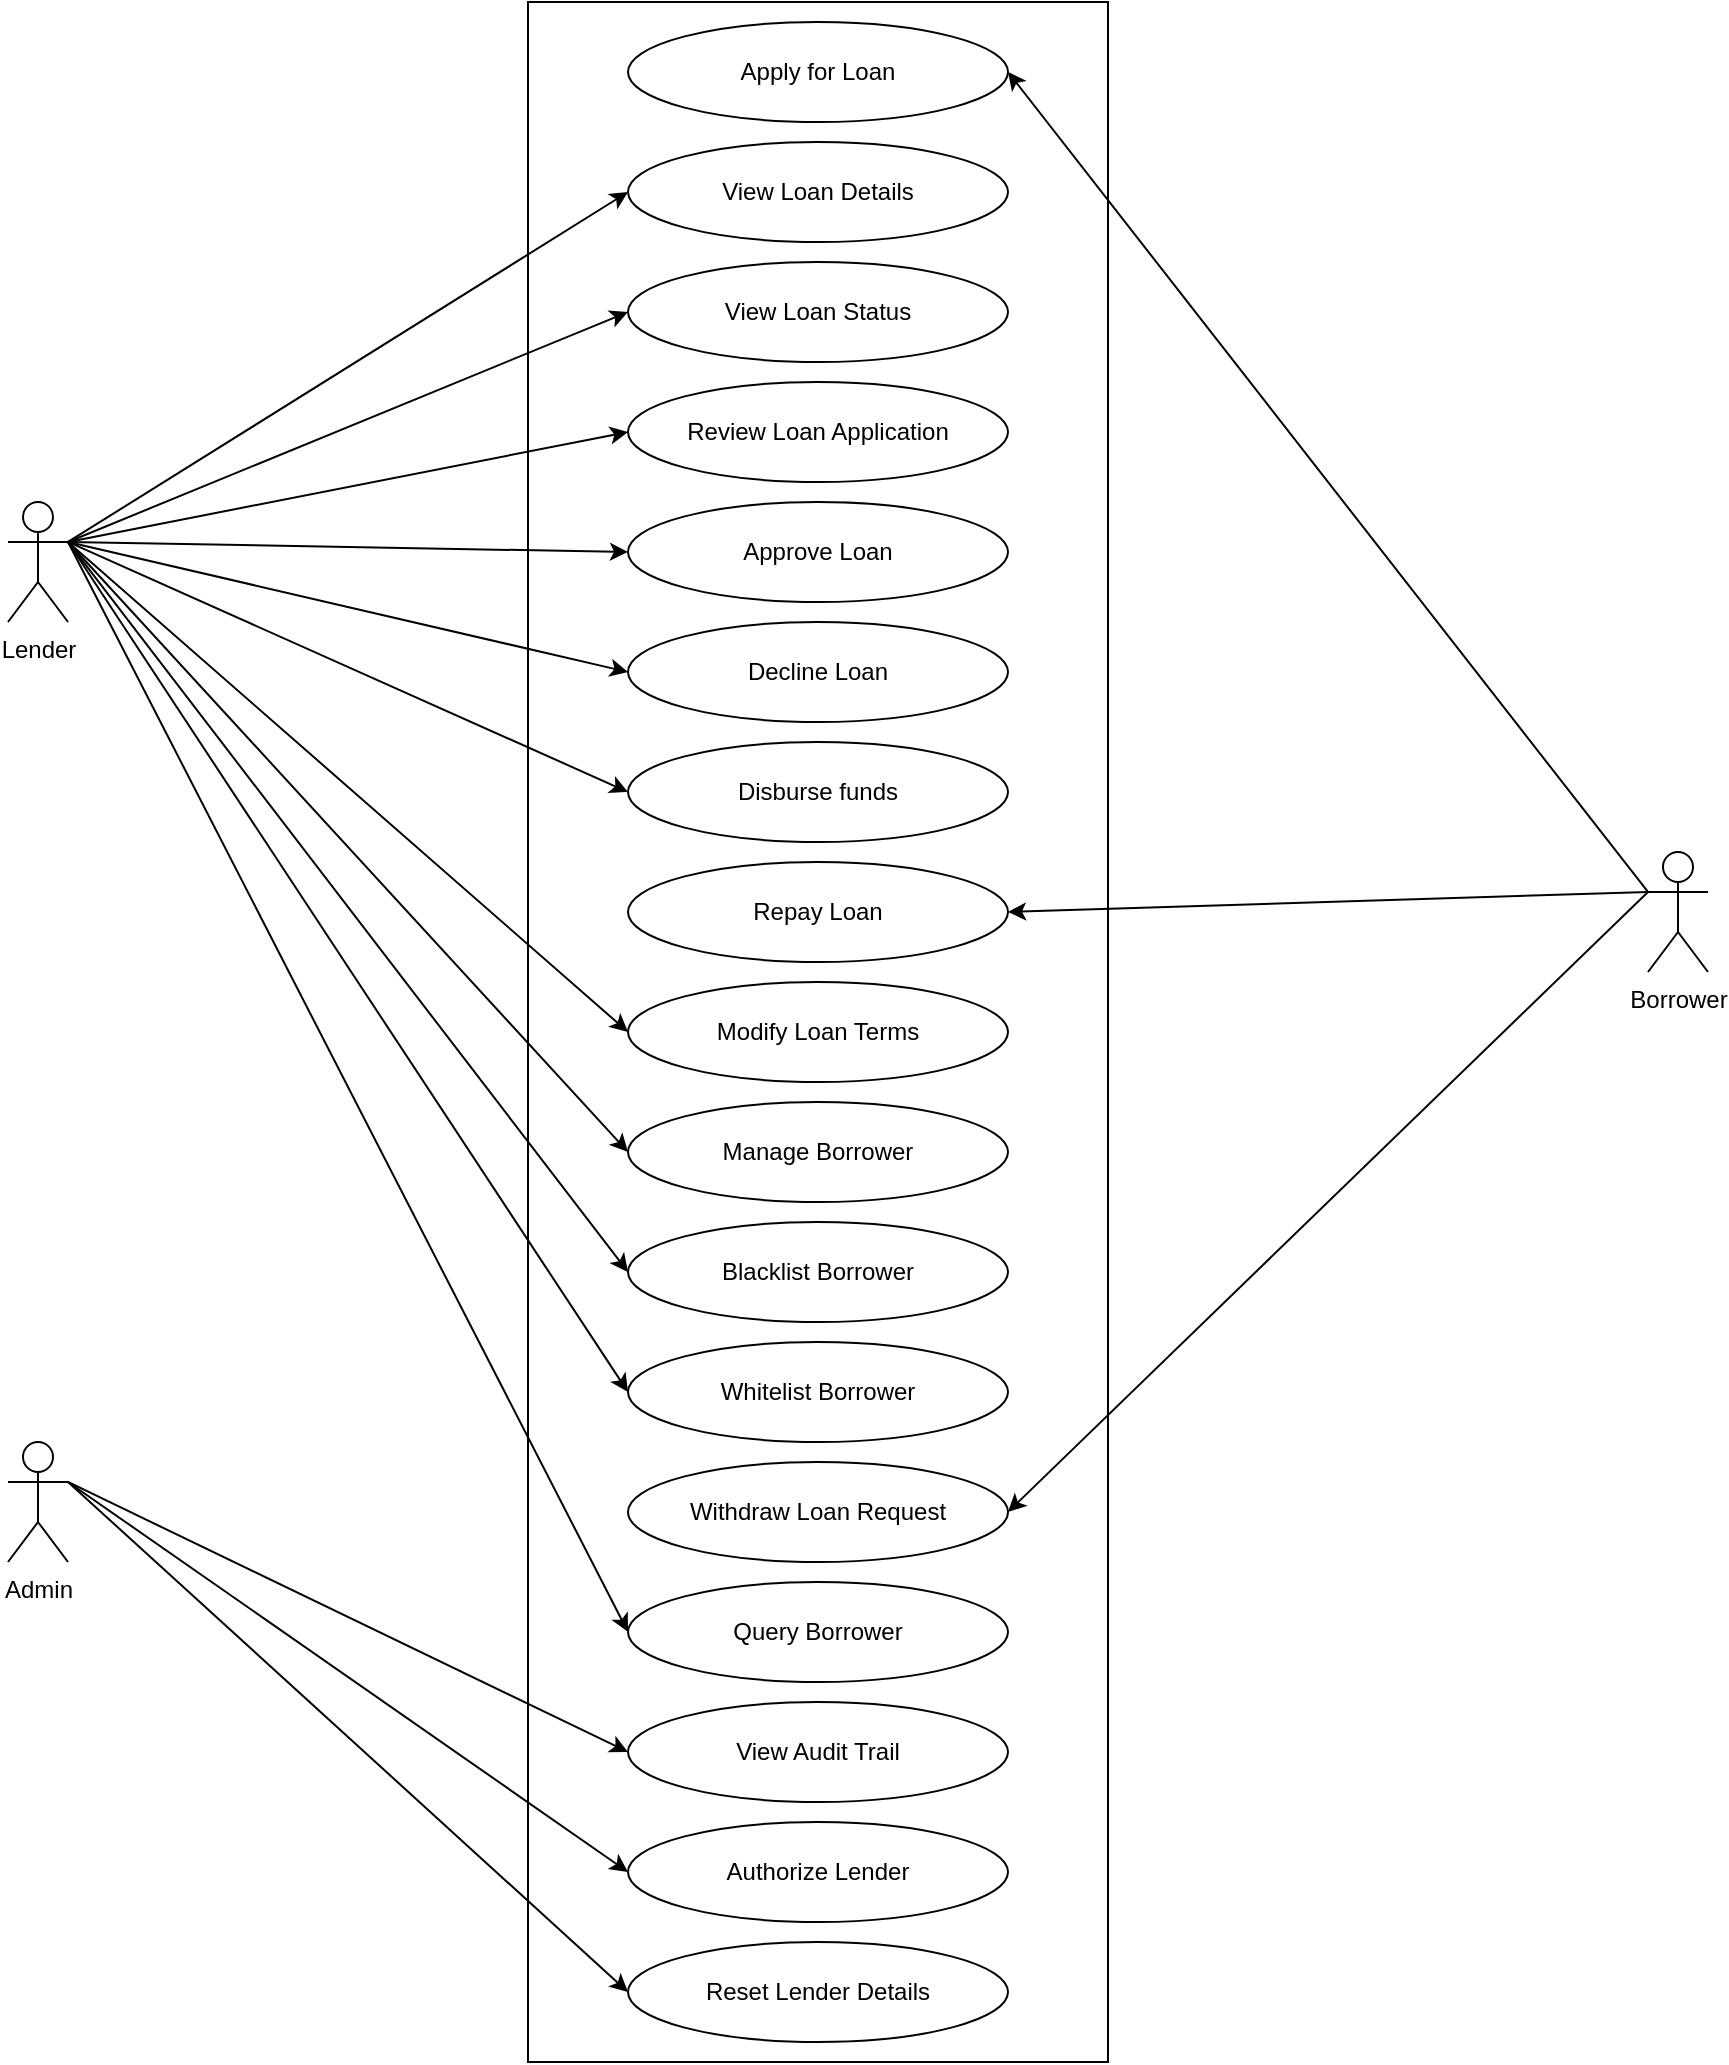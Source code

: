 <mxfile version="22.0.6" type="github">
  <diagram name="Page-1" id="sgzC3Tbx52lh_6FXgbBw">
    <mxGraphModel dx="1930" dy="2839" grid="1" gridSize="10" guides="1" tooltips="1" connect="1" arrows="1" fold="1" page="1" pageScale="1" pageWidth="827" pageHeight="1169" math="0" shadow="0">
      <root>
        <mxCell id="0" />
        <mxCell id="1" parent="0" />
        <mxCell id="mq5mz9TE0Zo7DnpaqcWK-1" value="Admin" style="shape=umlActor;verticalLabelPosition=bottom;verticalAlign=top;html=1;outlineConnect=0;" vertex="1" parent="1">
          <mxGeometry x="20" y="670" width="30" height="60" as="geometry" />
        </mxCell>
        <mxCell id="mq5mz9TE0Zo7DnpaqcWK-2" value="Lender" style="shape=umlActor;verticalLabelPosition=bottom;verticalAlign=top;html=1;outlineConnect=0;" vertex="1" parent="1">
          <mxGeometry x="20" y="200" width="30" height="60" as="geometry" />
        </mxCell>
        <mxCell id="mq5mz9TE0Zo7DnpaqcWK-3" value="Borrower" style="shape=umlActor;verticalLabelPosition=bottom;verticalAlign=top;html=1;outlineConnect=0;" vertex="1" parent="1">
          <mxGeometry x="840" y="375" width="30" height="60" as="geometry" />
        </mxCell>
        <mxCell id="mq5mz9TE0Zo7DnpaqcWK-12" value="" style="rounded=0;whiteSpace=wrap;html=1;" vertex="1" parent="1">
          <mxGeometry x="280" y="-50" width="290" height="1030" as="geometry" />
        </mxCell>
        <mxCell id="mq5mz9TE0Zo7DnpaqcWK-13" value="Review Loan Application" style="ellipse;whiteSpace=wrap;html=1;" vertex="1" parent="1">
          <mxGeometry x="330" y="140" width="190" height="50" as="geometry" />
        </mxCell>
        <mxCell id="mq5mz9TE0Zo7DnpaqcWK-14" value="Approve Loan" style="ellipse;whiteSpace=wrap;html=1;" vertex="1" parent="1">
          <mxGeometry x="330" y="200" width="190" height="50" as="geometry" />
        </mxCell>
        <mxCell id="mq5mz9TE0Zo7DnpaqcWK-15" value="Decline Loan" style="ellipse;whiteSpace=wrap;html=1;" vertex="1" parent="1">
          <mxGeometry x="330" y="260" width="190" height="50" as="geometry" />
        </mxCell>
        <mxCell id="mq5mz9TE0Zo7DnpaqcWK-16" value="Disburse funds" style="ellipse;whiteSpace=wrap;html=1;" vertex="1" parent="1">
          <mxGeometry x="330" y="320" width="190" height="50" as="geometry" />
        </mxCell>
        <mxCell id="mq5mz9TE0Zo7DnpaqcWK-17" value="Repay Loan" style="ellipse;whiteSpace=wrap;html=1;" vertex="1" parent="1">
          <mxGeometry x="330" y="380" width="190" height="50" as="geometry" />
        </mxCell>
        <mxCell id="mq5mz9TE0Zo7DnpaqcWK-18" value="Modify Loan Terms" style="ellipse;whiteSpace=wrap;html=1;" vertex="1" parent="1">
          <mxGeometry x="330" y="440" width="190" height="50" as="geometry" />
        </mxCell>
        <mxCell id="mq5mz9TE0Zo7DnpaqcWK-19" value="Manage Borrower" style="ellipse;whiteSpace=wrap;html=1;" vertex="1" parent="1">
          <mxGeometry x="330" y="500" width="190" height="50" as="geometry" />
        </mxCell>
        <mxCell id="mq5mz9TE0Zo7DnpaqcWK-20" value="Blacklist Borrower" style="ellipse;whiteSpace=wrap;html=1;" vertex="1" parent="1">
          <mxGeometry x="330" y="560" width="190" height="50" as="geometry" />
        </mxCell>
        <mxCell id="mq5mz9TE0Zo7DnpaqcWK-21" value="View Audit Trail" style="ellipse;whiteSpace=wrap;html=1;" vertex="1" parent="1">
          <mxGeometry x="330" y="800" width="190" height="50" as="geometry" />
        </mxCell>
        <mxCell id="mq5mz9TE0Zo7DnpaqcWK-22" value="View Loan Status" style="ellipse;whiteSpace=wrap;html=1;" vertex="1" parent="1">
          <mxGeometry x="330" y="80" width="190" height="50" as="geometry" />
        </mxCell>
        <mxCell id="mq5mz9TE0Zo7DnpaqcWK-23" value="View Loan Details" style="ellipse;whiteSpace=wrap;html=1;" vertex="1" parent="1">
          <mxGeometry x="330" y="20" width="190" height="50" as="geometry" />
        </mxCell>
        <mxCell id="mq5mz9TE0Zo7DnpaqcWK-24" value="Query Borrower" style="ellipse;whiteSpace=wrap;html=1;" vertex="1" parent="1">
          <mxGeometry x="330" y="740" width="190" height="50" as="geometry" />
        </mxCell>
        <mxCell id="mq5mz9TE0Zo7DnpaqcWK-25" value="Apply for Loan" style="ellipse;whiteSpace=wrap;html=1;" vertex="1" parent="1">
          <mxGeometry x="330" y="-40" width="190" height="50" as="geometry" />
        </mxCell>
        <mxCell id="mq5mz9TE0Zo7DnpaqcWK-27" value="Withdraw Loan Request" style="ellipse;whiteSpace=wrap;html=1;" vertex="1" parent="1">
          <mxGeometry x="330" y="680" width="190" height="50" as="geometry" />
        </mxCell>
        <mxCell id="mq5mz9TE0Zo7DnpaqcWK-28" value="Whitelist Borrower" style="ellipse;whiteSpace=wrap;html=1;" vertex="1" parent="1">
          <mxGeometry x="330" y="620" width="190" height="50" as="geometry" />
        </mxCell>
        <mxCell id="mq5mz9TE0Zo7DnpaqcWK-29" value="Authorize Lender" style="ellipse;whiteSpace=wrap;html=1;" vertex="1" parent="1">
          <mxGeometry x="330" y="860" width="190" height="50" as="geometry" />
        </mxCell>
        <mxCell id="mq5mz9TE0Zo7DnpaqcWK-30" value="Reset Lender Details" style="ellipse;whiteSpace=wrap;html=1;" vertex="1" parent="1">
          <mxGeometry x="330" y="920" width="190" height="50" as="geometry" />
        </mxCell>
        <mxCell id="mq5mz9TE0Zo7DnpaqcWK-35" value="" style="endArrow=classic;html=1;rounded=0;entryX=1;entryY=0.5;entryDx=0;entryDy=0;exitX=0;exitY=0.333;exitDx=0;exitDy=0;exitPerimeter=0;" edge="1" parent="1" source="mq5mz9TE0Zo7DnpaqcWK-3" target="mq5mz9TE0Zo7DnpaqcWK-25">
          <mxGeometry width="50" height="50" relative="1" as="geometry">
            <mxPoint x="700" y="200" as="sourcePoint" />
            <mxPoint x="750" y="150" as="targetPoint" />
          </mxGeometry>
        </mxCell>
        <mxCell id="mq5mz9TE0Zo7DnpaqcWK-36" value="" style="endArrow=classic;html=1;rounded=0;exitX=1;exitY=0.333;exitDx=0;exitDy=0;exitPerimeter=0;entryX=0;entryY=0.5;entryDx=0;entryDy=0;" edge="1" parent="1" source="mq5mz9TE0Zo7DnpaqcWK-2" target="mq5mz9TE0Zo7DnpaqcWK-23">
          <mxGeometry width="50" height="50" relative="1" as="geometry">
            <mxPoint x="100" y="210" as="sourcePoint" />
            <mxPoint x="150" y="160" as="targetPoint" />
          </mxGeometry>
        </mxCell>
        <mxCell id="mq5mz9TE0Zo7DnpaqcWK-37" value="" style="endArrow=classic;html=1;rounded=0;exitX=1;exitY=0.333;exitDx=0;exitDy=0;exitPerimeter=0;entryX=0;entryY=0.5;entryDx=0;entryDy=0;" edge="1" parent="1" source="mq5mz9TE0Zo7DnpaqcWK-2" target="mq5mz9TE0Zo7DnpaqcWK-22">
          <mxGeometry width="50" height="50" relative="1" as="geometry">
            <mxPoint x="100" y="310" as="sourcePoint" />
            <mxPoint x="150" y="260" as="targetPoint" />
          </mxGeometry>
        </mxCell>
        <mxCell id="mq5mz9TE0Zo7DnpaqcWK-38" value="" style="endArrow=classic;html=1;rounded=0;entryX=0;entryY=0.5;entryDx=0;entryDy=0;" edge="1" parent="1" target="mq5mz9TE0Zo7DnpaqcWK-13">
          <mxGeometry width="50" height="50" relative="1" as="geometry">
            <mxPoint x="50" y="220" as="sourcePoint" />
            <mxPoint x="170" y="290" as="targetPoint" />
          </mxGeometry>
        </mxCell>
        <mxCell id="mq5mz9TE0Zo7DnpaqcWK-39" value="" style="endArrow=classic;html=1;rounded=0;exitX=1;exitY=0.333;exitDx=0;exitDy=0;exitPerimeter=0;entryX=0;entryY=0.5;entryDx=0;entryDy=0;" edge="1" parent="1" source="mq5mz9TE0Zo7DnpaqcWK-2" target="mq5mz9TE0Zo7DnpaqcWK-14">
          <mxGeometry width="50" height="50" relative="1" as="geometry">
            <mxPoint x="30" y="400" as="sourcePoint" />
            <mxPoint x="80" y="350" as="targetPoint" />
          </mxGeometry>
        </mxCell>
        <mxCell id="mq5mz9TE0Zo7DnpaqcWK-40" value="" style="endArrow=classic;html=1;rounded=0;entryX=0;entryY=0.5;entryDx=0;entryDy=0;" edge="1" parent="1" target="mq5mz9TE0Zo7DnpaqcWK-15">
          <mxGeometry width="50" height="50" relative="1" as="geometry">
            <mxPoint x="50" y="220" as="sourcePoint" />
            <mxPoint x="240" y="370" as="targetPoint" />
          </mxGeometry>
        </mxCell>
        <mxCell id="mq5mz9TE0Zo7DnpaqcWK-41" value="" style="endArrow=classic;html=1;rounded=0;entryX=0;entryY=0.5;entryDx=0;entryDy=0;exitX=1;exitY=0.333;exitDx=0;exitDy=0;exitPerimeter=0;" edge="1" parent="1" source="mq5mz9TE0Zo7DnpaqcWK-2" target="mq5mz9TE0Zo7DnpaqcWK-16">
          <mxGeometry width="50" height="50" relative="1" as="geometry">
            <mxPoint x="100" y="300" as="sourcePoint" />
            <mxPoint x="120" y="360" as="targetPoint" />
          </mxGeometry>
        </mxCell>
        <mxCell id="mq5mz9TE0Zo7DnpaqcWK-42" value="" style="endArrow=classic;html=1;rounded=0;exitX=1;exitY=0.333;exitDx=0;exitDy=0;exitPerimeter=0;entryX=0;entryY=0.5;entryDx=0;entryDy=0;" edge="1" parent="1" source="mq5mz9TE0Zo7DnpaqcWK-2" target="mq5mz9TE0Zo7DnpaqcWK-18">
          <mxGeometry width="50" height="50" relative="1" as="geometry">
            <mxPoint x="110" y="470" as="sourcePoint" />
            <mxPoint x="160" y="420" as="targetPoint" />
          </mxGeometry>
        </mxCell>
        <mxCell id="mq5mz9TE0Zo7DnpaqcWK-43" value="" style="endArrow=classic;html=1;rounded=0;entryX=0;entryY=0.5;entryDx=0;entryDy=0;exitX=1;exitY=0.333;exitDx=0;exitDy=0;exitPerimeter=0;" edge="1" parent="1" source="mq5mz9TE0Zo7DnpaqcWK-2" target="mq5mz9TE0Zo7DnpaqcWK-19">
          <mxGeometry width="50" height="50" relative="1" as="geometry">
            <mxPoint x="40" y="560" as="sourcePoint" />
            <mxPoint x="90" y="510" as="targetPoint" />
          </mxGeometry>
        </mxCell>
        <mxCell id="mq5mz9TE0Zo7DnpaqcWK-44" value="" style="endArrow=classic;html=1;rounded=0;exitX=0;exitY=0.333;exitDx=0;exitDy=0;exitPerimeter=0;entryX=1;entryY=0.5;entryDx=0;entryDy=0;" edge="1" parent="1" source="mq5mz9TE0Zo7DnpaqcWK-3" target="mq5mz9TE0Zo7DnpaqcWK-17">
          <mxGeometry width="50" height="50" relative="1" as="geometry">
            <mxPoint x="640" y="520" as="sourcePoint" />
            <mxPoint x="690" y="470" as="targetPoint" />
          </mxGeometry>
        </mxCell>
        <mxCell id="mq5mz9TE0Zo7DnpaqcWK-45" value="" style="endArrow=classic;html=1;rounded=0;entryX=0;entryY=0.5;entryDx=0;entryDy=0;exitX=1;exitY=0.333;exitDx=0;exitDy=0;exitPerimeter=0;" edge="1" parent="1" source="mq5mz9TE0Zo7DnpaqcWK-1" target="mq5mz9TE0Zo7DnpaqcWK-30">
          <mxGeometry width="50" height="50" relative="1" as="geometry">
            <mxPoint x="80" y="910" as="sourcePoint" />
            <mxPoint x="130" y="860" as="targetPoint" />
          </mxGeometry>
        </mxCell>
        <mxCell id="mq5mz9TE0Zo7DnpaqcWK-46" value="" style="endArrow=classic;html=1;rounded=0;exitX=1;exitY=0.333;exitDx=0;exitDy=0;exitPerimeter=0;entryX=0;entryY=0.5;entryDx=0;entryDy=0;" edge="1" parent="1" source="mq5mz9TE0Zo7DnpaqcWK-1" target="mq5mz9TE0Zo7DnpaqcWK-29">
          <mxGeometry width="50" height="50" relative="1" as="geometry">
            <mxPoint x="80" y="680" as="sourcePoint" />
            <mxPoint x="130" y="630" as="targetPoint" />
          </mxGeometry>
        </mxCell>
        <mxCell id="mq5mz9TE0Zo7DnpaqcWK-47" value="" style="endArrow=classic;html=1;rounded=0;exitX=1;exitY=0.333;exitDx=0;exitDy=0;exitPerimeter=0;entryX=0;entryY=0.5;entryDx=0;entryDy=0;" edge="1" parent="1" source="mq5mz9TE0Zo7DnpaqcWK-1" target="mq5mz9TE0Zo7DnpaqcWK-21">
          <mxGeometry width="50" height="50" relative="1" as="geometry">
            <mxPoint x="180" y="670" as="sourcePoint" />
            <mxPoint x="230" y="620" as="targetPoint" />
          </mxGeometry>
        </mxCell>
        <mxCell id="mq5mz9TE0Zo7DnpaqcWK-48" value="" style="endArrow=classic;html=1;rounded=0;exitX=1;exitY=0.333;exitDx=0;exitDy=0;exitPerimeter=0;entryX=0;entryY=0.5;entryDx=0;entryDy=0;" edge="1" parent="1" source="mq5mz9TE0Zo7DnpaqcWK-2" target="mq5mz9TE0Zo7DnpaqcWK-20">
          <mxGeometry width="50" height="50" relative="1" as="geometry">
            <mxPoint x="170" y="510" as="sourcePoint" />
            <mxPoint x="220" y="460" as="targetPoint" />
          </mxGeometry>
        </mxCell>
        <mxCell id="mq5mz9TE0Zo7DnpaqcWK-49" value="" style="endArrow=classic;html=1;rounded=0;exitX=1;exitY=0.333;exitDx=0;exitDy=0;exitPerimeter=0;entryX=0;entryY=0.5;entryDx=0;entryDy=0;" edge="1" parent="1" source="mq5mz9TE0Zo7DnpaqcWK-2" target="mq5mz9TE0Zo7DnpaqcWK-28">
          <mxGeometry width="50" height="50" relative="1" as="geometry">
            <mxPoint x="100" y="550" as="sourcePoint" />
            <mxPoint x="150" y="500" as="targetPoint" />
          </mxGeometry>
        </mxCell>
        <mxCell id="mq5mz9TE0Zo7DnpaqcWK-50" value="" style="endArrow=classic;html=1;rounded=0;exitX=0;exitY=0.333;exitDx=0;exitDy=0;exitPerimeter=0;entryX=1;entryY=0.5;entryDx=0;entryDy=0;" edge="1" parent="1" source="mq5mz9TE0Zo7DnpaqcWK-3" target="mq5mz9TE0Zo7DnpaqcWK-27">
          <mxGeometry width="50" height="50" relative="1" as="geometry">
            <mxPoint x="650" y="590" as="sourcePoint" />
            <mxPoint x="700" y="540" as="targetPoint" />
          </mxGeometry>
        </mxCell>
        <mxCell id="mq5mz9TE0Zo7DnpaqcWK-51" value="" style="endArrow=classic;html=1;rounded=0;entryX=0;entryY=0.5;entryDx=0;entryDy=0;exitX=1;exitY=0.333;exitDx=0;exitDy=0;exitPerimeter=0;" edge="1" parent="1" source="mq5mz9TE0Zo7DnpaqcWK-2" target="mq5mz9TE0Zo7DnpaqcWK-24">
          <mxGeometry width="50" height="50" relative="1" as="geometry">
            <mxPoint x="420" y="800" as="sourcePoint" />
            <mxPoint x="470" y="750" as="targetPoint" />
          </mxGeometry>
        </mxCell>
      </root>
    </mxGraphModel>
  </diagram>
</mxfile>
